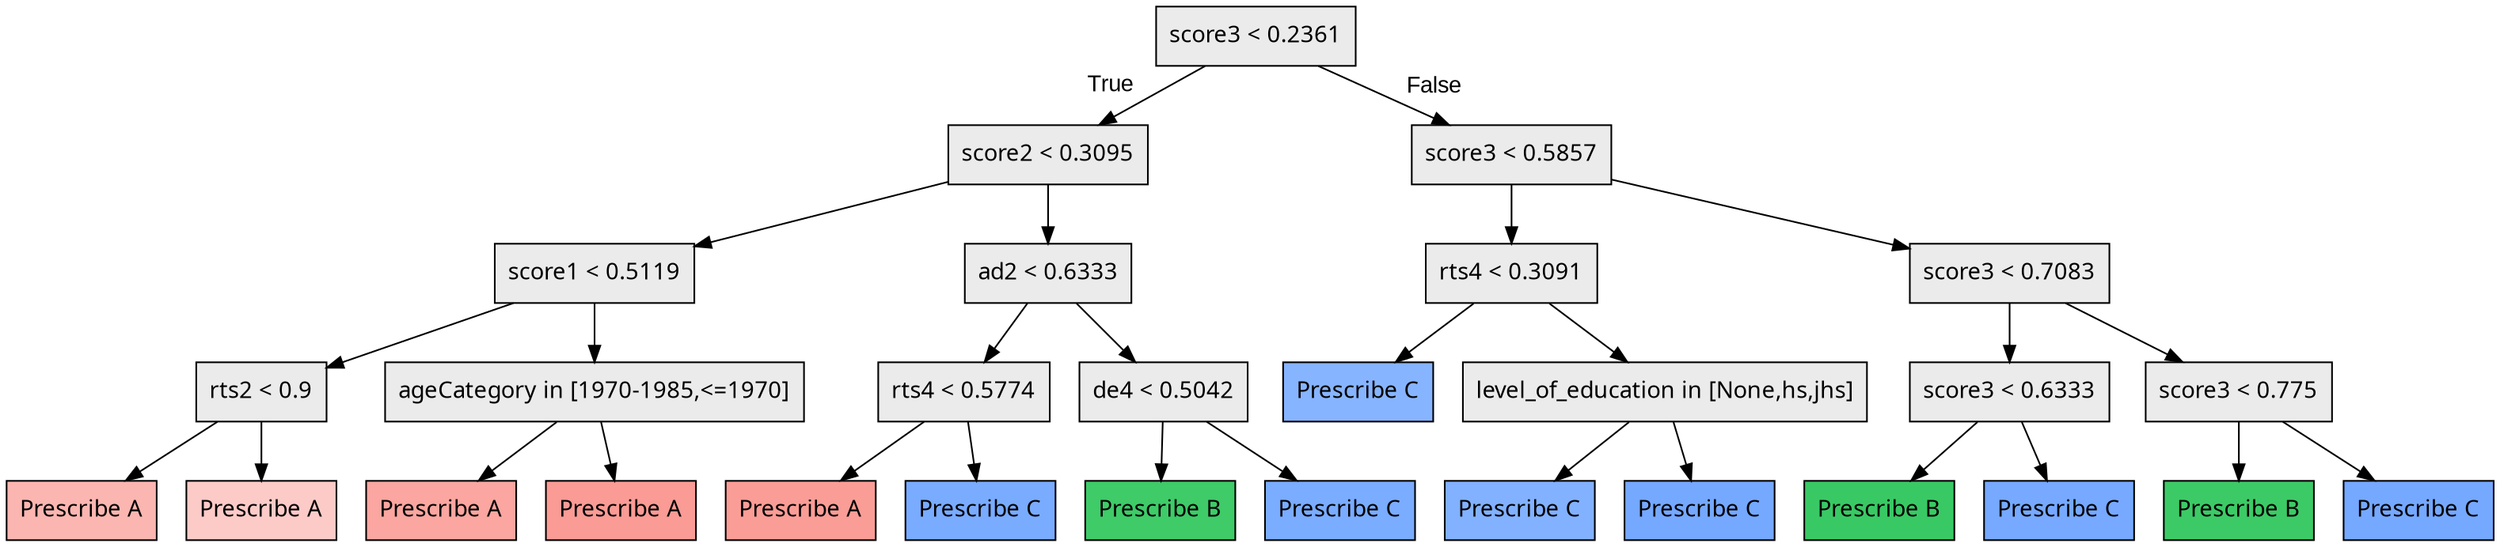 digraph "G" {
1 [fillcolor="#EBEBEB", fontname="bold arial", label="score3 &lt; 0.2361", shape=box, style="filled"];
2 [fillcolor="#EBEBEB", fontname="bold arial", label="score2 &lt; 0.3095", shape=box, style="filled"];
3 [fillcolor="#EBEBEB", fontname="bold arial", label="score1 &lt; 0.5119", shape=box, style="filled"];
4 [fillcolor="#EBEBEB", fontname="bold arial", label="rts2 &lt; 0.9", shape=box, style="filled"];
5 [color=black, fillcolor="#F8766D87", fontname="bold arial", label="Prescribe A", shape=box, style="filled"];
6 [color=black, fillcolor="#F8766D60", fontname="bold arial", label="Prescribe A", shape=box, style="filled"];
7 [fillcolor="#EBEBEB", fontname="bold arial", label="ageCategory in [1970-1985,&lt;=1970]", shape=box, style="filled"];
8 [color=black, fillcolor="#F8766Da5", fontname="bold arial", label="Prescribe A", shape=box, style="filled"];
9 [color=black, fillcolor="#F8766Db9", fontname="bold arial", label="Prescribe A", shape=box, style="filled"];
10 [fillcolor="#EBEBEB", fontname="bold arial", label="ad2 &lt; 0.6333", shape=box, style="filled"];
11 [fillcolor="#EBEBEB", fontname="bold arial", label="rts4 &lt; 0.5774", shape=box, style="filled"];
12 [color=black, fillcolor="#F8766Db7", fontname="bold arial", label="Prescribe A", shape=box, style="filled"];
13 [color=black, fillcolor="#619CFFd8", fontname="bold arial", label="Prescribe C", shape=box, style="filled"];
14 [fillcolor="#EBEBEB", fontname="bold arial", label="de4 &lt; 0.5042", shape=box, style="filled"];
15 [color=black, fillcolor="#00BA38c1", fontname="bold arial", label="Prescribe B", shape=box, style="filled"];
16 [color=black, fillcolor="#619CFFd6", fontname="bold arial", label="Prescribe C", shape=box, style="filled"];
17 [fillcolor="#EBEBEB", fontname="bold arial", label="score3 &lt; 0.5857", shape=box, style="filled"];
18 [fillcolor="#EBEBEB", fontname="bold arial", label="rts4 &lt; 0.3091", shape=box, style="filled"];
19 [color=black, fillcolor="#619CFFc2", fontname="bold arial", label="Prescribe C", shape=box, style="filled"];
20 [fillcolor="#EBEBEB", fontname="bold arial", label="level_of_education in [None,hs,jhs]", shape=box, style="filled"];
21 [color=black, fillcolor="#619CFFc9", fontname="bold arial", label="Prescribe C", shape=box, style="filled"];
22 [color=black, fillcolor="#619CFFdf", fontname="bold arial", label="Prescribe C", shape=box, style="filled"];
23 [fillcolor="#EBEBEB", fontname="bold arial", label="score3 &lt; 0.7083", shape=box, style="filled"];
24 [fillcolor="#EBEBEB", fontname="bold arial", label="score3 &lt; 0.6333", shape=box, style="filled"];
25 [color=black, fillcolor="#00BA38c6", fontname="bold arial", label="Prescribe B", shape=box, style="filled"];
26 [color=black, fillcolor="#619CFFdd", fontname="bold arial", label="Prescribe C", shape=box, style="filled"];
27 [fillcolor="#EBEBEB", fontname="bold arial", label="score3 &lt; 0.775", shape=box, style="filled"];
28 [color=black, fillcolor="#00BA38c3", fontname="bold arial", label="Prescribe B", shape=box, style="filled"];
29 [color=black, fillcolor="#619CFFdf", fontname="bold arial", label="Prescribe C", shape=box, style="filled"];
1 -> 2  [fontname="arial", headlabel="True", key=0, labelangle=45, labeldistance="2.5"];
1 -> 17  [fontname="arial", headlabel="False", key=0, labelangle="-45", labeldistance="2.5"];
2 -> 3  [key=0];
2 -> 10  [key=0];
3 -> 4  [key=0];
3 -> 7  [key=0];
4 -> 5  [key=0];
4 -> 6  [key=0];
7 -> 8  [key=0];
7 -> 9  [key=0];
10 -> 11  [key=0];
10 -> 14  [key=0];
11 -> 12  [key=0];
11 -> 13  [key=0];
14 -> 15  [key=0];
14 -> 16  [key=0];
17 -> 18  [key=0];
17 -> 23  [key=0];
18 -> 19  [key=0];
18 -> 20  [key=0];
20 -> 21  [key=0];
20 -> 22  [key=0];
23 -> 24  [key=0];
23 -> 27  [key=0];
24 -> 25  [key=0];
24 -> 26  [key=0];
27 -> 28  [key=0];
27 -> 29  [key=0];
}
